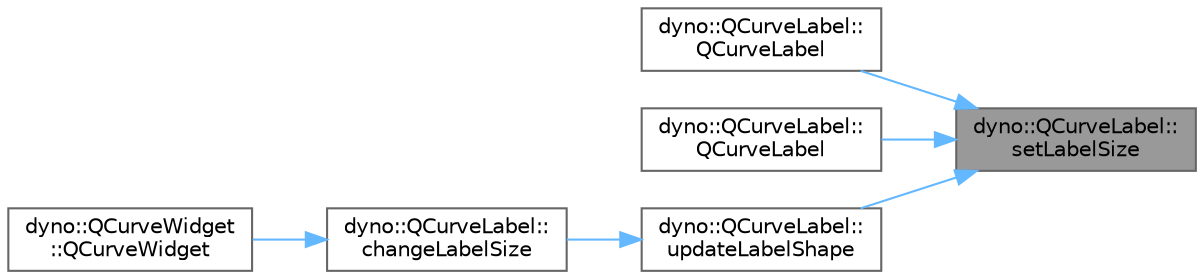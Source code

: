 digraph "dyno::QCurveLabel::setLabelSize"
{
 // LATEX_PDF_SIZE
  bgcolor="transparent";
  edge [fontname=Helvetica,fontsize=10,labelfontname=Helvetica,labelfontsize=10];
  node [fontname=Helvetica,fontsize=10,shape=box,height=0.2,width=0.4];
  rankdir="RL";
  Node1 [id="Node000001",label="dyno::QCurveLabel::\lsetLabelSize",height=0.2,width=0.4,color="gray40", fillcolor="grey60", style="filled", fontcolor="black",tooltip=" "];
  Node1 -> Node2 [id="edge1_Node000001_Node000002",dir="back",color="steelblue1",style="solid",tooltip=" "];
  Node2 [id="Node000002",label="dyno::QCurveLabel::\lQCurveLabel",height=0.2,width=0.4,color="grey40", fillcolor="white", style="filled",URL="$classdyno_1_1_q_curve_label.html#afbcfba3339e7f5116b642cdc39c2a7da",tooltip=" "];
  Node1 -> Node3 [id="edge2_Node000001_Node000003",dir="back",color="steelblue1",style="solid",tooltip=" "];
  Node3 [id="Node000003",label="dyno::QCurveLabel::\lQCurveLabel",height=0.2,width=0.4,color="grey40", fillcolor="white", style="filled",URL="$classdyno_1_1_q_curve_label.html#af3229ae85049cf73b0107c1fd2bdf101",tooltip=" "];
  Node1 -> Node4 [id="edge3_Node000001_Node000004",dir="back",color="steelblue1",style="solid",tooltip=" "];
  Node4 [id="Node000004",label="dyno::QCurveLabel::\lupdateLabelShape",height=0.2,width=0.4,color="grey40", fillcolor="white", style="filled",URL="$classdyno_1_1_q_curve_label.html#a4297a4087e14114c391849ae8e7a2fff",tooltip=" "];
  Node4 -> Node5 [id="edge4_Node000004_Node000005",dir="back",color="steelblue1",style="solid",tooltip=" "];
  Node5 [id="Node000005",label="dyno::QCurveLabel::\lchangeLabelSize",height=0.2,width=0.4,color="grey40", fillcolor="white", style="filled",URL="$classdyno_1_1_q_curve_label.html#a0d031b7383077d135e666968d3ed44ad",tooltip=" "];
  Node5 -> Node6 [id="edge5_Node000005_Node000006",dir="back",color="steelblue1",style="solid",tooltip=" "];
  Node6 [id="Node000006",label="dyno::QCurveWidget\l::QCurveWidget",height=0.2,width=0.4,color="grey40", fillcolor="white", style="filled",URL="$classdyno_1_1_q_curve_widget.html#a109463c9053c273c1512072060927834",tooltip=" "];
}
